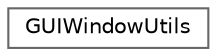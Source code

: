 digraph "Graphical Class Hierarchy"
{
 // LATEX_PDF_SIZE
  bgcolor="transparent";
  edge [fontname=Helvetica,fontsize=10,labelfontname=Helvetica,labelfontsize=10];
  node [fontname=Helvetica,fontsize=10,shape=box,height=0.2,width=0.4];
  rankdir="LR";
  Node0 [id="Node000000",label="GUIWindowUtils",height=0.2,width=0.4,color="grey40", fillcolor="white", style="filled",URL="$class_g_u_i_window_utils.html",tooltip=" "];
}
